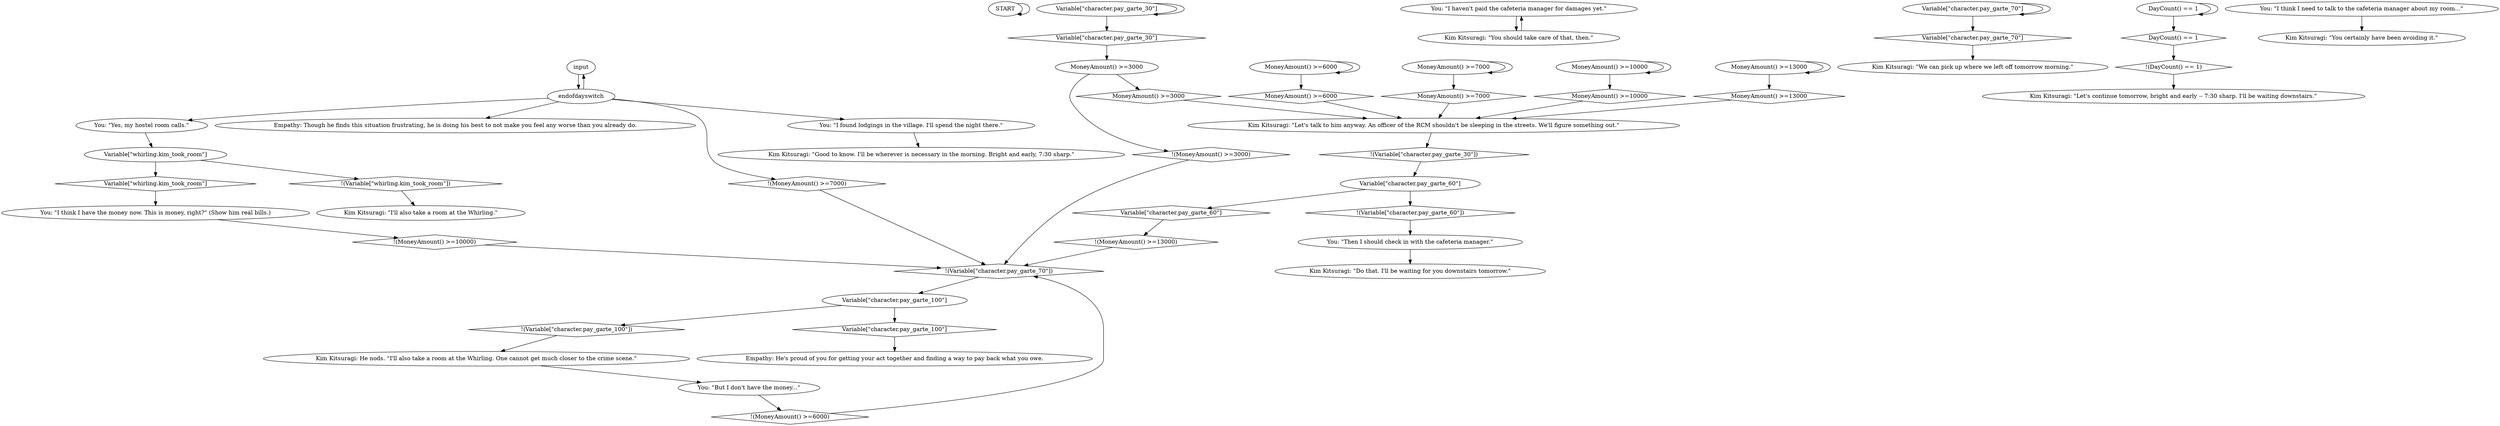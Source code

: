 # KIM SWITCH / END OF DAY
# Kim wants to call it a day.
# ==================================================
digraph G {
	  0 [label="START"];
	  1 [label="input"];
	  2 [label="You: \"I haven't paid the cafeteria manager for damages yet.\""];
	  3 [label="Variable[\"character.pay_garte_30\"]"];
	  4 [label="Variable[\"character.pay_garte_30\"]", shape=diamond];
	  5 [label="!(Variable[\"character.pay_garte_30\"])", shape=diamond];
	  6 [label="Empathy: Though he finds this situation frustrating, he is doing his best to not make you feel any worse than you already do."];
	  7 [label="You: \"Then I should check in with the cafeteria manager.\""];
	  8 [label="Variable[\"character.pay_garte_70\"]"];
	  9 [label="Variable[\"character.pay_garte_70\"]", shape=diamond];
	  10 [label="!(Variable[\"character.pay_garte_70\"])", shape=diamond];
	  11 [label="You: \"But I don't have the money...\""];
	  12 [label="Empathy: He's proud of you for getting your act together and finding a way to pay back what you owe."];
	  13 [label="MoneyAmount() >=10000"];
	  14 [label="MoneyAmount() >=10000", shape=diamond];
	  15 [label="!(MoneyAmount() >=10000)", shape=diamond];
	  16 [label="Kim Kitsuragi: He nods. \"I'll also take a room at the Whirling. One cannot get much closer to the crime scene.\""];
	  17 [label="MoneyAmount() >=13000"];
	  18 [label="MoneyAmount() >=13000", shape=diamond];
	  19 [label="!(MoneyAmount() >=13000)", shape=diamond];
	  20 [label="MoneyAmount() >=6000"];
	  21 [label="MoneyAmount() >=6000", shape=diamond];
	  22 [label="!(MoneyAmount() >=6000)", shape=diamond];
	  23 [label="Kim Kitsuragi: \"Let's talk to him anyway. An officer of the RCM shouldn't be sleeping in the streets. We'll figure something out.\""];
	  24 [label="You: \"I think I have the money now. This is money, right?\" (Show him reál bills.)"];
	  25 [label="DayCount() == 1"];
	  26 [label="DayCount() == 1", shape=diamond];
	  27 [label="!(DayCount() == 1)", shape=diamond];
	  28 [label="Kim Kitsuragi: \"We can pick up where we left off tomorrow morning.\""];
	  29 [label="MoneyAmount() >=7000"];
	  30 [label="MoneyAmount() >=7000", shape=diamond];
	  31 [label="!(MoneyAmount() >=7000)", shape=diamond];
	  32 [label="You: \"I think I need to talk to the cafeteria manager about my room...\""];
	  33 [label="Kim Kitsuragi: \"Good to know. I'll be wherever is necessary in the morning. Bright and early, 7:30 sharp.\""];
	  34 [label="Variable[\"character.pay_garte_100\"]"];
	  35 [label="Variable[\"character.pay_garte_100\"]", shape=diamond];
	  36 [label="!(Variable[\"character.pay_garte_100\"])", shape=diamond];
	  37 [label="Kim Kitsuragi: \"Let's continue tomorrow, bright and early -- 7:30 sharp. I'll be waiting downstairs.\""];
	  38 [label="Kim Kitsuragi: \"You certainly have been avoiding it.\""];
	  39 [label="Kim Kitsuragi: \"Do that. I'll be waiting for you downstairs tomorrow.\""];
	  40 [label="You: \"Yes, my hostel room calls.\""];
	  41 [label="Variable[\"whirling.kim_took_room\"]"];
	  42 [label="Variable[\"whirling.kim_took_room\"]", shape=diamond];
	  43 [label="!(Variable[\"whirling.kim_took_room\"])", shape=diamond];
	  44 [label="MoneyAmount() >=3000"];
	  45 [label="MoneyAmount() >=3000", shape=diamond];
	  46 [label="!(MoneyAmount() >=3000)", shape=diamond];
	  47 [label="endofdayswitch"];
	  48 [label="Variable[\"character.pay_garte_60\"]"];
	  49 [label="Variable[\"character.pay_garte_60\"]", shape=diamond];
	  50 [label="!(Variable[\"character.pay_garte_60\"])", shape=diamond];
	  51 [label="Kim Kitsuragi: \"I'll also take a room at the Whirling.\""];
	  52 [label="You: \"I found lodgings in the village. I'll spend the night there.\""];
	  53 [label="Kim Kitsuragi: \"You should take care of that, then.\""];
	  0 -> 0
	  1 -> 47
	  2 -> 53
	  3 -> 3
	  3 -> 4
	  4 -> 44
	  5 -> 48
	  7 -> 39
	  8 -> 8
	  8 -> 9
	  9 -> 28
	  10 -> 34
	  11 -> 22
	  13 -> 13
	  13 -> 14
	  14 -> 23
	  15 -> 10
	  16 -> 11
	  17 -> 17
	  17 -> 18
	  18 -> 23
	  19 -> 10
	  20 -> 20
	  20 -> 21
	  21 -> 23
	  22 -> 10
	  23 -> 5
	  24 -> 15
	  25 -> 25
	  25 -> 26
	  26 -> 27
	  27 -> 37
	  29 -> 29
	  29 -> 30
	  30 -> 23
	  31 -> 10
	  32 -> 38
	  34 -> 35
	  34 -> 36
	  35 -> 12
	  36 -> 16
	  40 -> 41
	  41 -> 42
	  41 -> 43
	  42 -> 24
	  43 -> 51
	  44 -> 45
	  44 -> 46
	  45 -> 23
	  46 -> 10
	  47 -> 1
	  47 -> 6
	  47 -> 40
	  47 -> 52
	  47 -> 31
	  48 -> 49
	  48 -> 50
	  49 -> 19
	  50 -> 7
	  52 -> 33
	  53 -> 2
}

